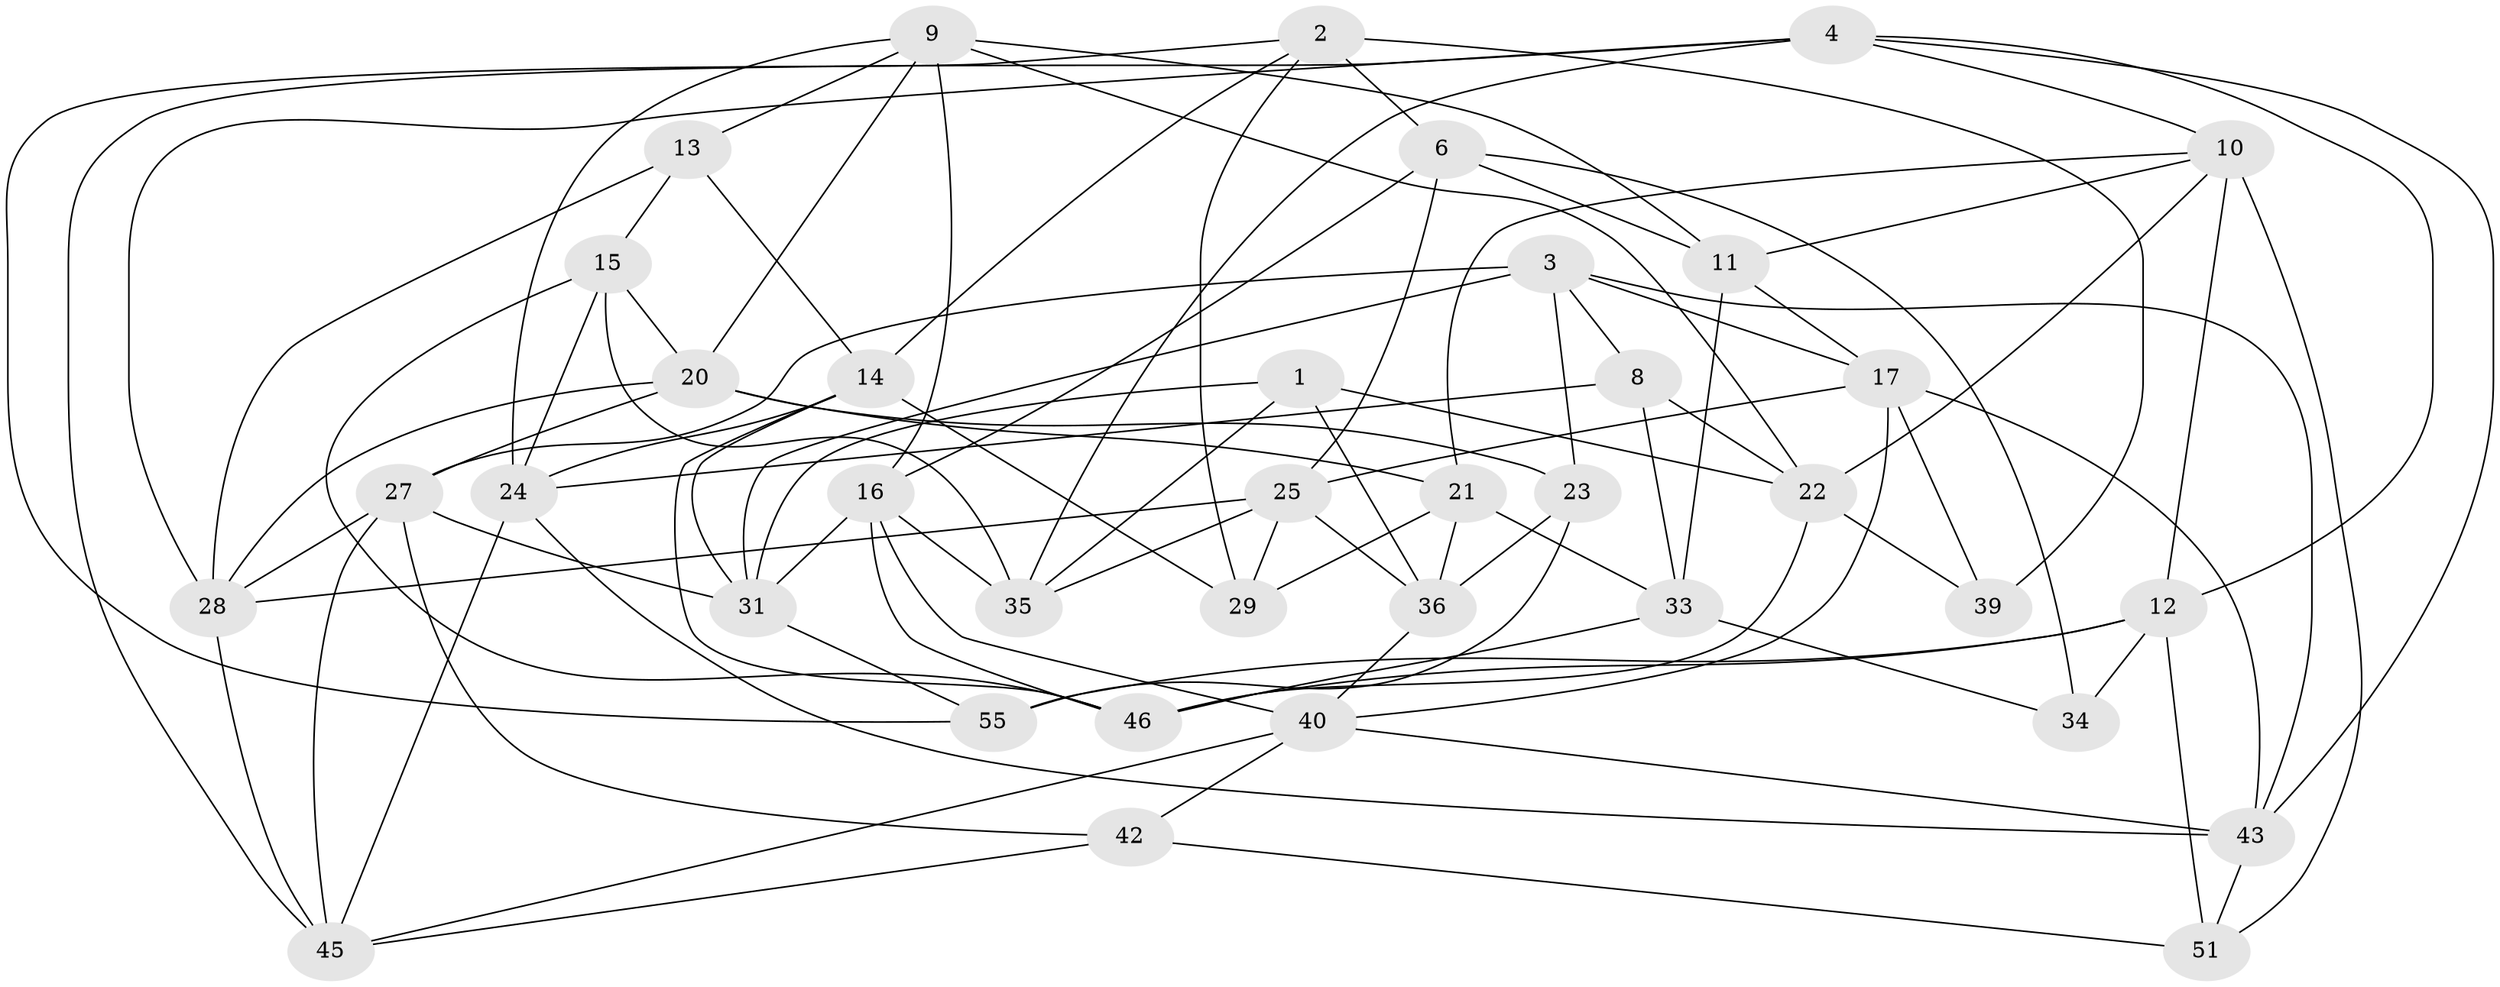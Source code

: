 // original degree distribution, {4: 1.0}
// Generated by graph-tools (version 1.1) at 2025/11/02/27/25 16:11:44]
// undirected, 37 vertices, 96 edges
graph export_dot {
graph [start="1"]
  node [color=gray90,style=filled];
  1;
  2 [super="+44"];
  3 [super="+7"];
  4 [super="+5"];
  6 [super="+64"];
  8;
  9 [super="+60"];
  10 [super="+57"];
  11 [super="+19"];
  12 [super="+56"];
  13;
  14 [super="+63"];
  15 [super="+26"];
  16 [super="+41"];
  17 [super="+18"];
  20 [super="+47"];
  21 [super="+58"];
  22 [super="+50"];
  23;
  24 [super="+59"];
  25 [super="+30"];
  27 [super="+53"];
  28 [super="+61"];
  29;
  31 [super="+32"];
  33 [super="+37"];
  34;
  35 [super="+52"];
  36 [super="+38"];
  39;
  40 [super="+62"];
  42;
  43 [super="+48"];
  45 [super="+49"];
  46 [super="+54"];
  51;
  55;
  1 -- 31;
  1 -- 22;
  1 -- 36;
  1 -- 35;
  2 -- 39 [weight=2];
  2 -- 6;
  2 -- 14;
  2 -- 55;
  2 -- 29;
  3 -- 23;
  3 -- 17;
  3 -- 43;
  3 -- 8;
  3 -- 27;
  3 -- 31;
  4 -- 28;
  4 -- 43;
  4 -- 45;
  4 -- 35;
  4 -- 12;
  4 -- 10;
  6 -- 34 [weight=2];
  6 -- 25;
  6 -- 16;
  6 -- 11;
  8 -- 22;
  8 -- 24;
  8 -- 33;
  9 -- 24;
  9 -- 22;
  9 -- 16;
  9 -- 11;
  9 -- 20;
  9 -- 13;
  10 -- 51;
  10 -- 21;
  10 -- 11;
  10 -- 12;
  10 -- 22;
  11 -- 33 [weight=2];
  11 -- 17;
  12 -- 55;
  12 -- 34;
  12 -- 51;
  12 -- 46;
  13 -- 14;
  13 -- 15;
  13 -- 28;
  14 -- 29;
  14 -- 24;
  14 -- 31;
  14 -- 46;
  15 -- 35 [weight=2];
  15 -- 46;
  15 -- 24;
  15 -- 20;
  16 -- 31;
  16 -- 35;
  16 -- 40;
  16 -- 46;
  17 -- 40;
  17 -- 25;
  17 -- 39;
  17 -- 43;
  20 -- 21;
  20 -- 23;
  20 -- 27;
  20 -- 28;
  21 -- 29;
  21 -- 36 [weight=2];
  21 -- 33;
  22 -- 39;
  22 -- 46;
  23 -- 36;
  23 -- 55;
  24 -- 45;
  24 -- 43;
  25 -- 28;
  25 -- 35;
  25 -- 36;
  25 -- 29;
  27 -- 42;
  27 -- 45;
  27 -- 28;
  27 -- 31;
  28 -- 45;
  31 -- 55;
  33 -- 34;
  33 -- 46;
  36 -- 40;
  40 -- 42;
  40 -- 45;
  40 -- 43;
  42 -- 51;
  42 -- 45;
  43 -- 51;
}
